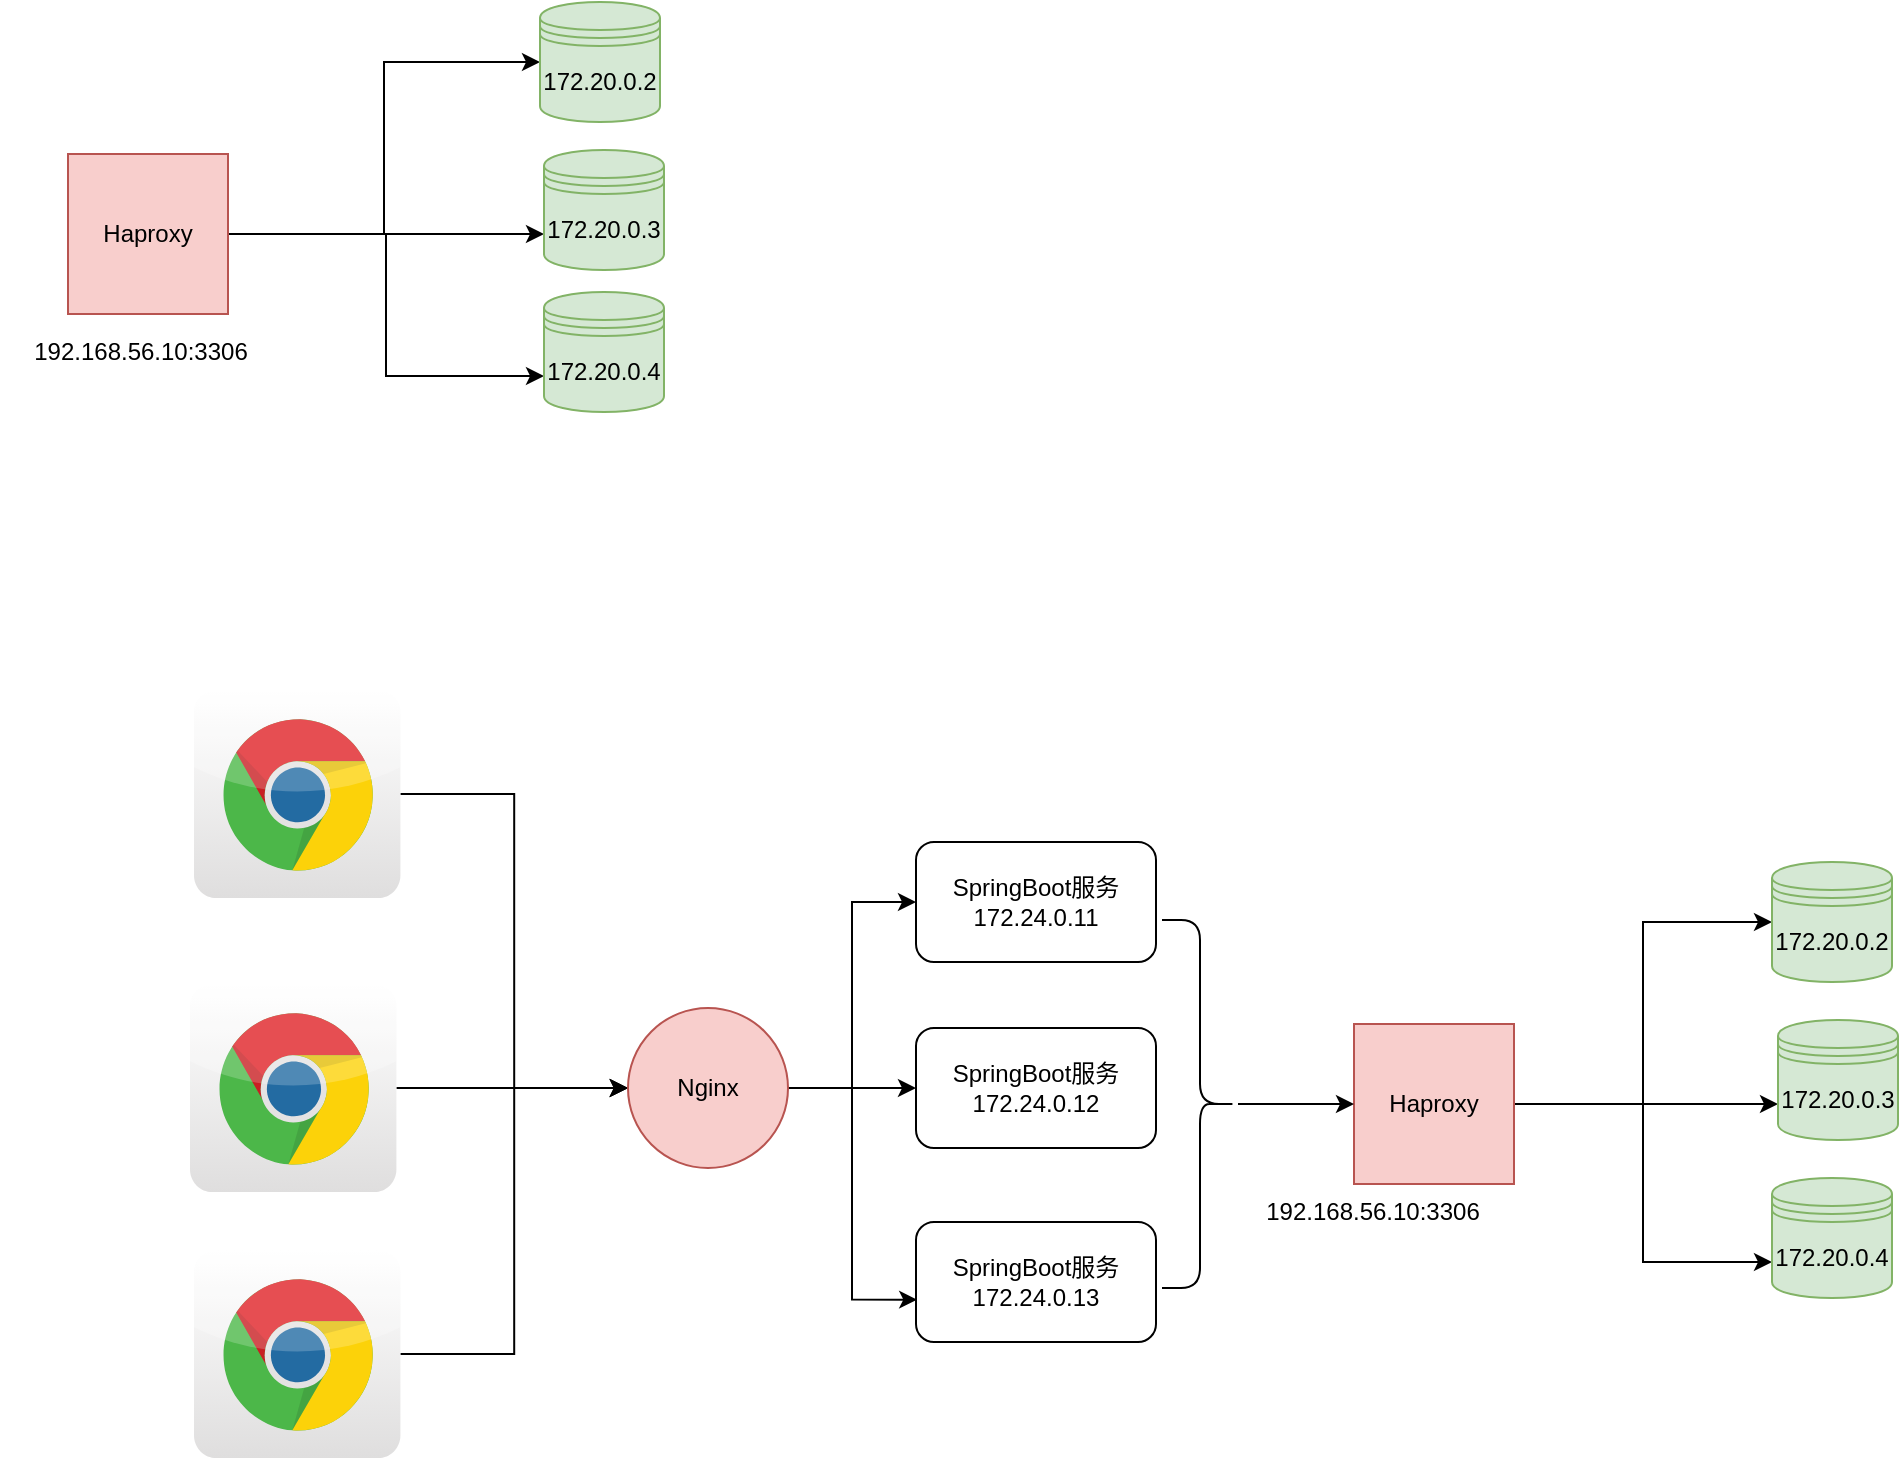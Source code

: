 <mxfile version="17.4.6" type="github">
  <diagram id="6FP7xkjOFaweACz3GKov" name="第 1 页">
    <mxGraphModel dx="1038" dy="539" grid="0" gridSize="10" guides="1" tooltips="1" connect="1" arrows="1" fold="1" page="1" pageScale="1" pageWidth="827" pageHeight="1169" math="0" shadow="0">
      <root>
        <mxCell id="0" />
        <mxCell id="1" parent="0" />
        <mxCell id="rNJncMP2Dg-hNLsM6tTc-6" style="edgeStyle=orthogonalEdgeStyle;rounded=0;orthogonalLoop=1;jettySize=auto;html=1;entryX=0;entryY=0.5;entryDx=0;entryDy=0;" edge="1" parent="1" source="rNJncMP2Dg-hNLsM6tTc-1" target="rNJncMP2Dg-hNLsM6tTc-3">
          <mxGeometry relative="1" as="geometry" />
        </mxCell>
        <mxCell id="rNJncMP2Dg-hNLsM6tTc-7" style="edgeStyle=orthogonalEdgeStyle;rounded=0;orthogonalLoop=1;jettySize=auto;html=1;entryX=0;entryY=0.7;entryDx=0;entryDy=0;" edge="1" parent="1" source="rNJncMP2Dg-hNLsM6tTc-1" target="rNJncMP2Dg-hNLsM6tTc-4">
          <mxGeometry relative="1" as="geometry" />
        </mxCell>
        <mxCell id="rNJncMP2Dg-hNLsM6tTc-8" style="edgeStyle=orthogonalEdgeStyle;rounded=0;orthogonalLoop=1;jettySize=auto;html=1;entryX=0;entryY=0.7;entryDx=0;entryDy=0;" edge="1" parent="1" source="rNJncMP2Dg-hNLsM6tTc-1" target="rNJncMP2Dg-hNLsM6tTc-5">
          <mxGeometry relative="1" as="geometry" />
        </mxCell>
        <mxCell id="rNJncMP2Dg-hNLsM6tTc-1" value="Haproxy" style="whiteSpace=wrap;html=1;aspect=fixed;fillColor=#f8cecc;strokeColor=#b85450;" vertex="1" parent="1">
          <mxGeometry x="87" y="195" width="80" height="80" as="geometry" />
        </mxCell>
        <mxCell id="rNJncMP2Dg-hNLsM6tTc-3" value="172.20.0.2" style="shape=datastore;whiteSpace=wrap;html=1;fillColor=#d5e8d4;strokeColor=#82b366;" vertex="1" parent="1">
          <mxGeometry x="323" y="119" width="60" height="60" as="geometry" />
        </mxCell>
        <mxCell id="rNJncMP2Dg-hNLsM6tTc-4" value="172.20.0.3" style="shape=datastore;whiteSpace=wrap;html=1;fillColor=#d5e8d4;strokeColor=#82b366;" vertex="1" parent="1">
          <mxGeometry x="325" y="193" width="60" height="60" as="geometry" />
        </mxCell>
        <mxCell id="rNJncMP2Dg-hNLsM6tTc-5" value="172.20.0.4" style="shape=datastore;whiteSpace=wrap;html=1;fillColor=#d5e8d4;strokeColor=#82b366;" vertex="1" parent="1">
          <mxGeometry x="325" y="264" width="60" height="60" as="geometry" />
        </mxCell>
        <mxCell id="rNJncMP2Dg-hNLsM6tTc-10" value="192.168.56.10:3306" style="text;html=1;strokeColor=none;fillColor=none;align=center;verticalAlign=middle;whiteSpace=wrap;rounded=0;" vertex="1" parent="1">
          <mxGeometry x="53" y="271.5" width="141" height="45" as="geometry" />
        </mxCell>
        <mxCell id="rNJncMP2Dg-hNLsM6tTc-17" style="edgeStyle=orthogonalEdgeStyle;rounded=0;orthogonalLoop=1;jettySize=auto;html=1;entryX=0;entryY=0.5;entryDx=0;entryDy=0;" edge="1" parent="1" source="rNJncMP2Dg-hNLsM6tTc-11" target="rNJncMP2Dg-hNLsM6tTc-14">
          <mxGeometry relative="1" as="geometry" />
        </mxCell>
        <mxCell id="rNJncMP2Dg-hNLsM6tTc-11" value="" style="dashed=0;outlineConnect=0;html=1;align=center;labelPosition=center;verticalLabelPosition=bottom;verticalAlign=top;shape=mxgraph.webicons.chrome;gradientColor=#DFDEDE" vertex="1" parent="1">
          <mxGeometry x="150" y="743" width="103.2" height="104" as="geometry" />
        </mxCell>
        <mxCell id="rNJncMP2Dg-hNLsM6tTc-16" style="edgeStyle=orthogonalEdgeStyle;rounded=0;orthogonalLoop=1;jettySize=auto;html=1;" edge="1" parent="1" source="rNJncMP2Dg-hNLsM6tTc-12">
          <mxGeometry relative="1" as="geometry">
            <mxPoint x="366.8" y="662" as="targetPoint" />
          </mxGeometry>
        </mxCell>
        <mxCell id="rNJncMP2Dg-hNLsM6tTc-12" value="" style="dashed=0;outlineConnect=0;html=1;align=center;labelPosition=center;verticalLabelPosition=bottom;verticalAlign=top;shape=mxgraph.webicons.chrome;gradientColor=#DFDEDE" vertex="1" parent="1">
          <mxGeometry x="148" y="610" width="103.2" height="104" as="geometry" />
        </mxCell>
        <mxCell id="rNJncMP2Dg-hNLsM6tTc-15" style="edgeStyle=orthogonalEdgeStyle;rounded=0;orthogonalLoop=1;jettySize=auto;html=1;entryX=0;entryY=0.5;entryDx=0;entryDy=0;" edge="1" parent="1" source="rNJncMP2Dg-hNLsM6tTc-13" target="rNJncMP2Dg-hNLsM6tTc-14">
          <mxGeometry relative="1" as="geometry" />
        </mxCell>
        <mxCell id="rNJncMP2Dg-hNLsM6tTc-13" value="" style="dashed=0;outlineConnect=0;html=1;align=center;labelPosition=center;verticalLabelPosition=bottom;verticalAlign=top;shape=mxgraph.webicons.chrome;gradientColor=#DFDEDE" vertex="1" parent="1">
          <mxGeometry x="150" y="463" width="103.2" height="104" as="geometry" />
        </mxCell>
        <mxCell id="rNJncMP2Dg-hNLsM6tTc-21" style="edgeStyle=orthogonalEdgeStyle;rounded=0;orthogonalLoop=1;jettySize=auto;html=1;entryX=0;entryY=0.5;entryDx=0;entryDy=0;" edge="1" parent="1" source="rNJncMP2Dg-hNLsM6tTc-14" target="rNJncMP2Dg-hNLsM6tTc-18">
          <mxGeometry relative="1" as="geometry" />
        </mxCell>
        <mxCell id="rNJncMP2Dg-hNLsM6tTc-22" style="edgeStyle=orthogonalEdgeStyle;rounded=0;orthogonalLoop=1;jettySize=auto;html=1;entryX=0;entryY=0.5;entryDx=0;entryDy=0;" edge="1" parent="1" source="rNJncMP2Dg-hNLsM6tTc-14" target="rNJncMP2Dg-hNLsM6tTc-19">
          <mxGeometry relative="1" as="geometry" />
        </mxCell>
        <mxCell id="rNJncMP2Dg-hNLsM6tTc-23" style="edgeStyle=orthogonalEdgeStyle;rounded=0;orthogonalLoop=1;jettySize=auto;html=1;entryX=0.005;entryY=0.647;entryDx=0;entryDy=0;entryPerimeter=0;" edge="1" parent="1" source="rNJncMP2Dg-hNLsM6tTc-14" target="rNJncMP2Dg-hNLsM6tTc-20">
          <mxGeometry relative="1" as="geometry" />
        </mxCell>
        <mxCell id="rNJncMP2Dg-hNLsM6tTc-14" value="Nginx" style="ellipse;whiteSpace=wrap;html=1;aspect=fixed;fillColor=#f8cecc;strokeColor=#b85450;" vertex="1" parent="1">
          <mxGeometry x="367" y="622" width="80" height="80" as="geometry" />
        </mxCell>
        <mxCell id="rNJncMP2Dg-hNLsM6tTc-18" value="SpringBoot服务&lt;br&gt;172.24.0.11" style="rounded=1;whiteSpace=wrap;html=1;" vertex="1" parent="1">
          <mxGeometry x="511" y="539" width="120" height="60" as="geometry" />
        </mxCell>
        <mxCell id="rNJncMP2Dg-hNLsM6tTc-19" value="SpringBoot服务&lt;br&gt;172.24.0.12" style="rounded=1;whiteSpace=wrap;html=1;" vertex="1" parent="1">
          <mxGeometry x="511" y="632" width="120" height="60" as="geometry" />
        </mxCell>
        <mxCell id="rNJncMP2Dg-hNLsM6tTc-20" value="SpringBoot服务&lt;br&gt;172.24.0.13" style="rounded=1;whiteSpace=wrap;html=1;" vertex="1" parent="1">
          <mxGeometry x="511" y="729" width="120" height="60" as="geometry" />
        </mxCell>
        <mxCell id="rNJncMP2Dg-hNLsM6tTc-24" style="edgeStyle=orthogonalEdgeStyle;rounded=0;orthogonalLoop=1;jettySize=auto;html=1;entryX=0;entryY=0.5;entryDx=0;entryDy=0;" edge="1" parent="1" source="rNJncMP2Dg-hNLsM6tTc-27" target="rNJncMP2Dg-hNLsM6tTc-28">
          <mxGeometry relative="1" as="geometry" />
        </mxCell>
        <mxCell id="rNJncMP2Dg-hNLsM6tTc-25" style="edgeStyle=orthogonalEdgeStyle;rounded=0;orthogonalLoop=1;jettySize=auto;html=1;entryX=0;entryY=0.7;entryDx=0;entryDy=0;" edge="1" parent="1" source="rNJncMP2Dg-hNLsM6tTc-27" target="rNJncMP2Dg-hNLsM6tTc-29">
          <mxGeometry relative="1" as="geometry" />
        </mxCell>
        <mxCell id="rNJncMP2Dg-hNLsM6tTc-26" style="edgeStyle=orthogonalEdgeStyle;rounded=0;orthogonalLoop=1;jettySize=auto;html=1;entryX=0;entryY=0.7;entryDx=0;entryDy=0;" edge="1" parent="1" source="rNJncMP2Dg-hNLsM6tTc-27" target="rNJncMP2Dg-hNLsM6tTc-30">
          <mxGeometry relative="1" as="geometry" />
        </mxCell>
        <mxCell id="rNJncMP2Dg-hNLsM6tTc-27" value="Haproxy" style="whiteSpace=wrap;html=1;aspect=fixed;fillColor=#f8cecc;strokeColor=#b85450;" vertex="1" parent="1">
          <mxGeometry x="730" y="630" width="80" height="80" as="geometry" />
        </mxCell>
        <mxCell id="rNJncMP2Dg-hNLsM6tTc-28" value="172.20.0.2" style="shape=datastore;whiteSpace=wrap;html=1;fillColor=#d5e8d4;strokeColor=#82b366;" vertex="1" parent="1">
          <mxGeometry x="939" y="549" width="60" height="60" as="geometry" />
        </mxCell>
        <mxCell id="rNJncMP2Dg-hNLsM6tTc-29" value="172.20.0.3" style="shape=datastore;whiteSpace=wrap;html=1;fillColor=#d5e8d4;strokeColor=#82b366;" vertex="1" parent="1">
          <mxGeometry x="942" y="628" width="60" height="60" as="geometry" />
        </mxCell>
        <mxCell id="rNJncMP2Dg-hNLsM6tTc-30" value="172.20.0.4" style="shape=datastore;whiteSpace=wrap;html=1;fillColor=#d5e8d4;strokeColor=#82b366;" vertex="1" parent="1">
          <mxGeometry x="939" y="707" width="60" height="60" as="geometry" />
        </mxCell>
        <mxCell id="rNJncMP2Dg-hNLsM6tTc-31" value="192.168.56.10:3306" style="text;html=1;strokeColor=none;fillColor=none;align=center;verticalAlign=middle;whiteSpace=wrap;rounded=0;" vertex="1" parent="1">
          <mxGeometry x="669" y="701.5" width="141" height="45" as="geometry" />
        </mxCell>
        <mxCell id="rNJncMP2Dg-hNLsM6tTc-36" style="edgeStyle=orthogonalEdgeStyle;rounded=0;orthogonalLoop=1;jettySize=auto;html=1;" edge="1" parent="1" source="rNJncMP2Dg-hNLsM6tTc-32" target="rNJncMP2Dg-hNLsM6tTc-27">
          <mxGeometry relative="1" as="geometry" />
        </mxCell>
        <mxCell id="rNJncMP2Dg-hNLsM6tTc-32" value="" style="shape=curlyBracket;whiteSpace=wrap;html=1;rounded=1;flipH=1;" vertex="1" parent="1">
          <mxGeometry x="634" y="578" width="38" height="184" as="geometry" />
        </mxCell>
      </root>
    </mxGraphModel>
  </diagram>
</mxfile>
